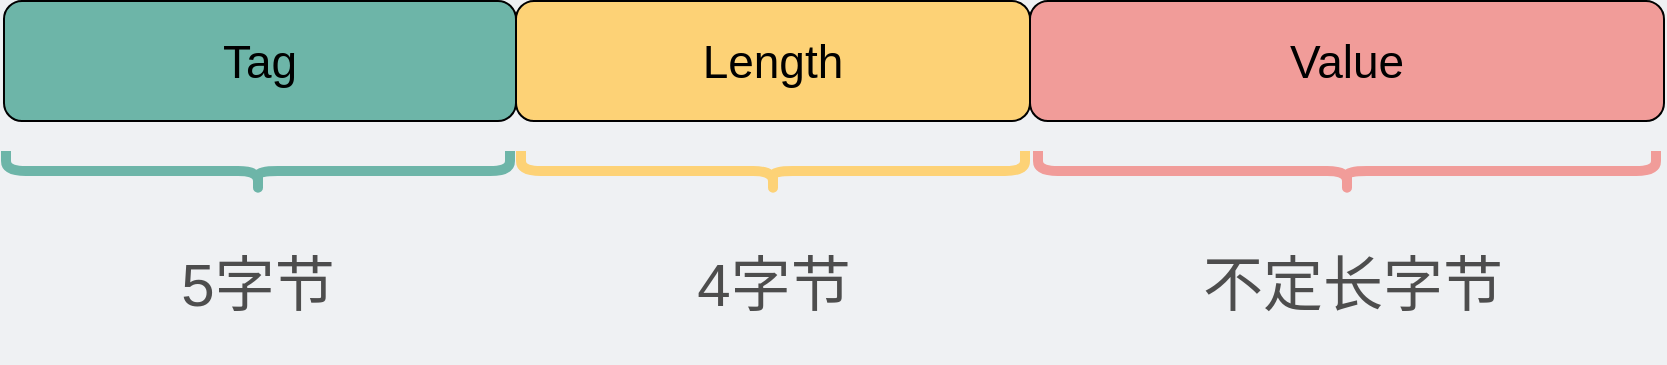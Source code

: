 <mxfile version="22.1.11" type="github">
  <diagram id="9fnjXT7nlAm7Ix4f8WDv" name="Page-1">
    <mxGraphModel dx="2177" dy="1270" grid="0" gridSize="10" guides="1" tooltips="1" connect="1" arrows="1" fold="1" page="1" pageScale="1" pageWidth="1000" pageHeight="300" background="#EFF1F3" math="0" shadow="0">
      <root>
        <mxCell id="0" />
        <mxCell id="1" parent="0" />
        <mxCell id="-xf_uFu9KCXf6jcXoVjT-15" value="&lt;font style=&quot;font-size: 23px;&quot;&gt;Value&lt;/font&gt;" style="rounded=1;whiteSpace=wrap;html=1;fontSize=23;fillColor=#F19C99;" parent="1" vertex="1">
          <mxGeometry x="598" y="65.5" width="317" height="60" as="geometry" />
        </mxCell>
        <mxCell id="QUlrv-4_Xu6kGZL0T_s7-1" value="Tag" style="rounded=1;whiteSpace=wrap;html=1;fontSize=23;fillColor=#6DB5A8;" parent="1" vertex="1">
          <mxGeometry x="85" y="65.5" width="256" height="60" as="geometry" />
        </mxCell>
        <mxCell id="QUlrv-4_Xu6kGZL0T_s7-28" value="Length" style="rounded=1;whiteSpace=wrap;html=1;fontSize=23;fillColor=#FDD276;" parent="1" vertex="1">
          <mxGeometry x="341" y="65.5" width="257" height="60" as="geometry" />
        </mxCell>
        <mxCell id="4n8C_cz_LFqYRlE9tHV9-1" value="" style="shape=curlyBracket;whiteSpace=wrap;html=1;rounded=1;fillColor=#FDD276;fontSize=10;direction=west;strokeWidth=5;rotation=90;strokeColor=#6DB5A8;" vertex="1" parent="1">
          <mxGeometry x="202" y="24.5" width="20" height="252" as="geometry" />
        </mxCell>
        <mxCell id="4n8C_cz_LFqYRlE9tHV9-2" value="&lt;font style=&quot;font-size: 30px&quot;&gt;&lt;font color=&quot;#4d4d4d&quot;&gt;5字节&lt;/font&gt;&lt;br&gt;&lt;/font&gt;" style="text;html=1;strokeColor=none;fillColor=none;align=center;verticalAlign=middle;whiteSpace=wrap;rounded=0;fontSize=10;" vertex="1" parent="1">
          <mxGeometry x="162" y="166.5" width="100" height="80" as="geometry" />
        </mxCell>
        <mxCell id="4n8C_cz_LFqYRlE9tHV9-3" value="" style="shape=curlyBracket;whiteSpace=wrap;html=1;rounded=1;fillColor=#FDD276;fontSize=10;direction=west;strokeWidth=5;rotation=90;strokeColor=#FDD276;" vertex="1" parent="1">
          <mxGeometry x="459.5" y="24.5" width="20" height="252" as="geometry" />
        </mxCell>
        <mxCell id="4n8C_cz_LFqYRlE9tHV9-4" value="&lt;font style=&quot;font-size: 30px&quot;&gt;&lt;font color=&quot;#4d4d4d&quot;&gt;4字节&lt;/font&gt;&lt;br&gt;&lt;/font&gt;" style="text;html=1;strokeColor=none;fillColor=none;align=center;verticalAlign=middle;whiteSpace=wrap;rounded=0;fontSize=10;" vertex="1" parent="1">
          <mxGeometry x="419.5" y="166.5" width="100" height="80" as="geometry" />
        </mxCell>
        <mxCell id="4n8C_cz_LFqYRlE9tHV9-5" value="" style="shape=curlyBracket;whiteSpace=wrap;html=1;rounded=1;fillColor=#FDD276;fontSize=10;direction=west;strokeWidth=5;rotation=90;strokeColor=#F19C99;" vertex="1" parent="1">
          <mxGeometry x="746.5" y="-4" width="20" height="309" as="geometry" />
        </mxCell>
        <mxCell id="4n8C_cz_LFqYRlE9tHV9-6" value="&lt;font style=&quot;font-size: 30px&quot;&gt;&lt;font color=&quot;#4d4d4d&quot;&gt;不定长字节&lt;/font&gt;&lt;br&gt;&lt;/font&gt;" style="text;html=1;strokeColor=none;fillColor=none;align=center;verticalAlign=middle;whiteSpace=wrap;rounded=0;fontSize=10;" vertex="1" parent="1">
          <mxGeometry x="665.5" y="166.5" width="187" height="80" as="geometry" />
        </mxCell>
      </root>
    </mxGraphModel>
  </diagram>
</mxfile>
